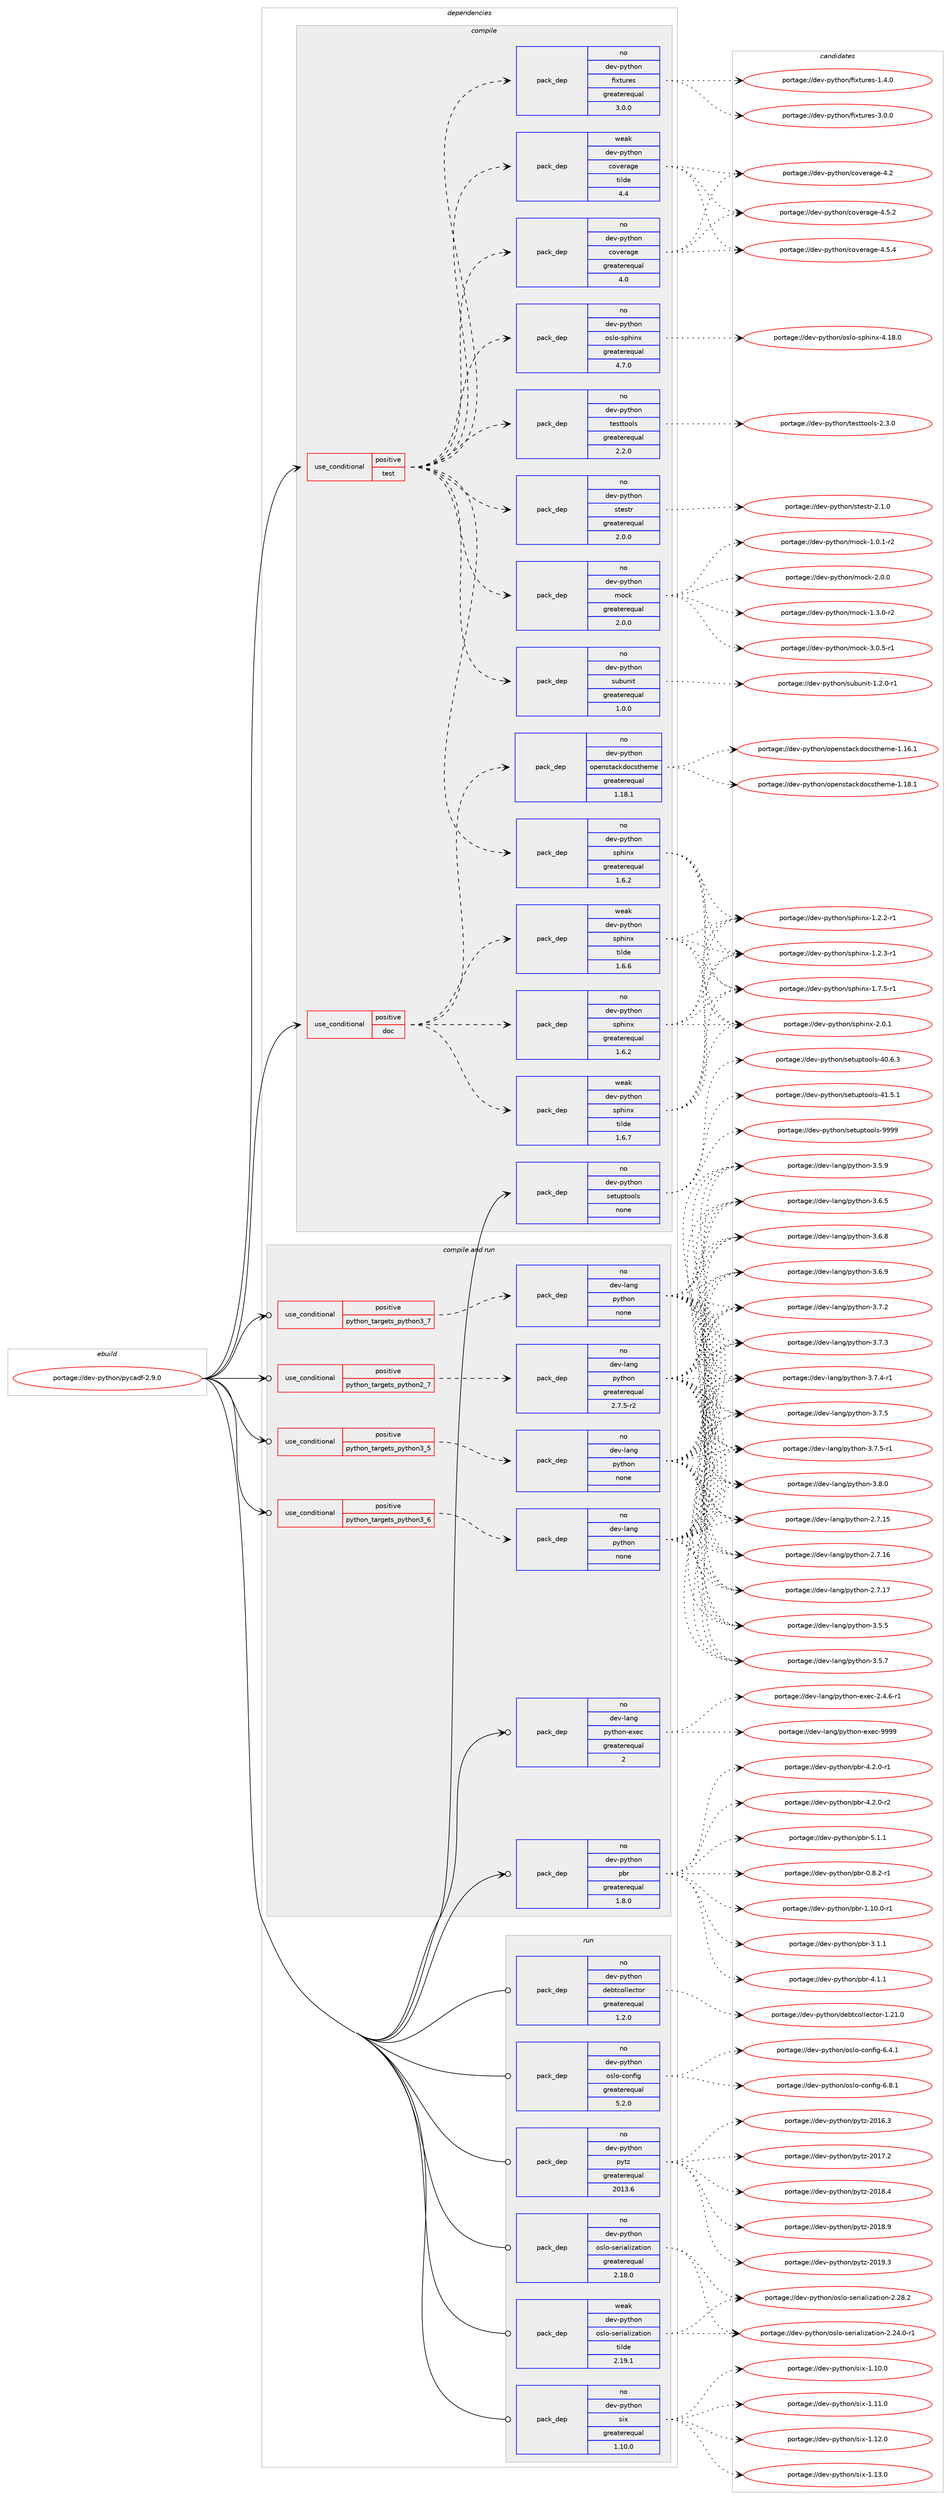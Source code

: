 digraph prolog {

# *************
# Graph options
# *************

newrank=true;
concentrate=true;
compound=true;
graph [rankdir=LR,fontname=Helvetica,fontsize=10,ranksep=1.5];#, ranksep=2.5, nodesep=0.2];
edge  [arrowhead=vee];
node  [fontname=Helvetica,fontsize=10];

# **********
# The ebuild
# **********

subgraph cluster_leftcol {
color=gray;
rank=same;
label=<<i>ebuild</i>>;
id [label="portage://dev-python/pycadf-2.9.0", color=red, width=4, href="../dev-python/pycadf-2.9.0.svg"];
}

# ****************
# The dependencies
# ****************

subgraph cluster_midcol {
color=gray;
label=<<i>dependencies</i>>;
subgraph cluster_compile {
fillcolor="#eeeeee";
style=filled;
label=<<i>compile</i>>;
subgraph cond34782 {
dependency159706 [label=<<TABLE BORDER="0" CELLBORDER="1" CELLSPACING="0" CELLPADDING="4"><TR><TD ROWSPAN="3" CELLPADDING="10">use_conditional</TD></TR><TR><TD>positive</TD></TR><TR><TD>doc</TD></TR></TABLE>>, shape=none, color=red];
subgraph pack121549 {
dependency159707 [label=<<TABLE BORDER="0" CELLBORDER="1" CELLSPACING="0" CELLPADDING="4" WIDTH="220"><TR><TD ROWSPAN="6" CELLPADDING="30">pack_dep</TD></TR><TR><TD WIDTH="110">no</TD></TR><TR><TD>dev-python</TD></TR><TR><TD>openstackdocstheme</TD></TR><TR><TD>greaterequal</TD></TR><TR><TD>1.18.1</TD></TR></TABLE>>, shape=none, color=blue];
}
dependency159706:e -> dependency159707:w [weight=20,style="dashed",arrowhead="vee"];
subgraph pack121550 {
dependency159708 [label=<<TABLE BORDER="0" CELLBORDER="1" CELLSPACING="0" CELLPADDING="4" WIDTH="220"><TR><TD ROWSPAN="6" CELLPADDING="30">pack_dep</TD></TR><TR><TD WIDTH="110">no</TD></TR><TR><TD>dev-python</TD></TR><TR><TD>sphinx</TD></TR><TR><TD>greaterequal</TD></TR><TR><TD>1.6.2</TD></TR></TABLE>>, shape=none, color=blue];
}
dependency159706:e -> dependency159708:w [weight=20,style="dashed",arrowhead="vee"];
subgraph pack121551 {
dependency159709 [label=<<TABLE BORDER="0" CELLBORDER="1" CELLSPACING="0" CELLPADDING="4" WIDTH="220"><TR><TD ROWSPAN="6" CELLPADDING="30">pack_dep</TD></TR><TR><TD WIDTH="110">weak</TD></TR><TR><TD>dev-python</TD></TR><TR><TD>sphinx</TD></TR><TR><TD>tilde</TD></TR><TR><TD>1.6.6</TD></TR></TABLE>>, shape=none, color=blue];
}
dependency159706:e -> dependency159709:w [weight=20,style="dashed",arrowhead="vee"];
subgraph pack121552 {
dependency159710 [label=<<TABLE BORDER="0" CELLBORDER="1" CELLSPACING="0" CELLPADDING="4" WIDTH="220"><TR><TD ROWSPAN="6" CELLPADDING="30">pack_dep</TD></TR><TR><TD WIDTH="110">weak</TD></TR><TR><TD>dev-python</TD></TR><TR><TD>sphinx</TD></TR><TR><TD>tilde</TD></TR><TR><TD>1.6.7</TD></TR></TABLE>>, shape=none, color=blue];
}
dependency159706:e -> dependency159710:w [weight=20,style="dashed",arrowhead="vee"];
}
id:e -> dependency159706:w [weight=20,style="solid",arrowhead="vee"];
subgraph cond34783 {
dependency159711 [label=<<TABLE BORDER="0" CELLBORDER="1" CELLSPACING="0" CELLPADDING="4"><TR><TD ROWSPAN="3" CELLPADDING="10">use_conditional</TD></TR><TR><TD>positive</TD></TR><TR><TD>test</TD></TR></TABLE>>, shape=none, color=red];
subgraph pack121553 {
dependency159712 [label=<<TABLE BORDER="0" CELLBORDER="1" CELLSPACING="0" CELLPADDING="4" WIDTH="220"><TR><TD ROWSPAN="6" CELLPADDING="30">pack_dep</TD></TR><TR><TD WIDTH="110">no</TD></TR><TR><TD>dev-python</TD></TR><TR><TD>coverage</TD></TR><TR><TD>greaterequal</TD></TR><TR><TD>4.0</TD></TR></TABLE>>, shape=none, color=blue];
}
dependency159711:e -> dependency159712:w [weight=20,style="dashed",arrowhead="vee"];
subgraph pack121554 {
dependency159713 [label=<<TABLE BORDER="0" CELLBORDER="1" CELLSPACING="0" CELLPADDING="4" WIDTH="220"><TR><TD ROWSPAN="6" CELLPADDING="30">pack_dep</TD></TR><TR><TD WIDTH="110">weak</TD></TR><TR><TD>dev-python</TD></TR><TR><TD>coverage</TD></TR><TR><TD>tilde</TD></TR><TR><TD>4.4</TD></TR></TABLE>>, shape=none, color=blue];
}
dependency159711:e -> dependency159713:w [weight=20,style="dashed",arrowhead="vee"];
subgraph pack121555 {
dependency159714 [label=<<TABLE BORDER="0" CELLBORDER="1" CELLSPACING="0" CELLPADDING="4" WIDTH="220"><TR><TD ROWSPAN="6" CELLPADDING="30">pack_dep</TD></TR><TR><TD WIDTH="110">no</TD></TR><TR><TD>dev-python</TD></TR><TR><TD>fixtures</TD></TR><TR><TD>greaterequal</TD></TR><TR><TD>3.0.0</TD></TR></TABLE>>, shape=none, color=blue];
}
dependency159711:e -> dependency159714:w [weight=20,style="dashed",arrowhead="vee"];
subgraph pack121556 {
dependency159715 [label=<<TABLE BORDER="0" CELLBORDER="1" CELLSPACING="0" CELLPADDING="4" WIDTH="220"><TR><TD ROWSPAN="6" CELLPADDING="30">pack_dep</TD></TR><TR><TD WIDTH="110">no</TD></TR><TR><TD>dev-python</TD></TR><TR><TD>subunit</TD></TR><TR><TD>greaterequal</TD></TR><TR><TD>1.0.0</TD></TR></TABLE>>, shape=none, color=blue];
}
dependency159711:e -> dependency159715:w [weight=20,style="dashed",arrowhead="vee"];
subgraph pack121557 {
dependency159716 [label=<<TABLE BORDER="0" CELLBORDER="1" CELLSPACING="0" CELLPADDING="4" WIDTH="220"><TR><TD ROWSPAN="6" CELLPADDING="30">pack_dep</TD></TR><TR><TD WIDTH="110">no</TD></TR><TR><TD>dev-python</TD></TR><TR><TD>mock</TD></TR><TR><TD>greaterequal</TD></TR><TR><TD>2.0.0</TD></TR></TABLE>>, shape=none, color=blue];
}
dependency159711:e -> dependency159716:w [weight=20,style="dashed",arrowhead="vee"];
subgraph pack121558 {
dependency159717 [label=<<TABLE BORDER="0" CELLBORDER="1" CELLSPACING="0" CELLPADDING="4" WIDTH="220"><TR><TD ROWSPAN="6" CELLPADDING="30">pack_dep</TD></TR><TR><TD WIDTH="110">no</TD></TR><TR><TD>dev-python</TD></TR><TR><TD>stestr</TD></TR><TR><TD>greaterequal</TD></TR><TR><TD>2.0.0</TD></TR></TABLE>>, shape=none, color=blue];
}
dependency159711:e -> dependency159717:w [weight=20,style="dashed",arrowhead="vee"];
subgraph pack121559 {
dependency159718 [label=<<TABLE BORDER="0" CELLBORDER="1" CELLSPACING="0" CELLPADDING="4" WIDTH="220"><TR><TD ROWSPAN="6" CELLPADDING="30">pack_dep</TD></TR><TR><TD WIDTH="110">no</TD></TR><TR><TD>dev-python</TD></TR><TR><TD>testtools</TD></TR><TR><TD>greaterequal</TD></TR><TR><TD>2.2.0</TD></TR></TABLE>>, shape=none, color=blue];
}
dependency159711:e -> dependency159718:w [weight=20,style="dashed",arrowhead="vee"];
subgraph pack121560 {
dependency159719 [label=<<TABLE BORDER="0" CELLBORDER="1" CELLSPACING="0" CELLPADDING="4" WIDTH="220"><TR><TD ROWSPAN="6" CELLPADDING="30">pack_dep</TD></TR><TR><TD WIDTH="110">no</TD></TR><TR><TD>dev-python</TD></TR><TR><TD>oslo-sphinx</TD></TR><TR><TD>greaterequal</TD></TR><TR><TD>4.7.0</TD></TR></TABLE>>, shape=none, color=blue];
}
dependency159711:e -> dependency159719:w [weight=20,style="dashed",arrowhead="vee"];
subgraph pack121561 {
dependency159720 [label=<<TABLE BORDER="0" CELLBORDER="1" CELLSPACING="0" CELLPADDING="4" WIDTH="220"><TR><TD ROWSPAN="6" CELLPADDING="30">pack_dep</TD></TR><TR><TD WIDTH="110">no</TD></TR><TR><TD>dev-python</TD></TR><TR><TD>sphinx</TD></TR><TR><TD>greaterequal</TD></TR><TR><TD>1.6.2</TD></TR></TABLE>>, shape=none, color=blue];
}
dependency159711:e -> dependency159720:w [weight=20,style="dashed",arrowhead="vee"];
}
id:e -> dependency159711:w [weight=20,style="solid",arrowhead="vee"];
subgraph pack121562 {
dependency159721 [label=<<TABLE BORDER="0" CELLBORDER="1" CELLSPACING="0" CELLPADDING="4" WIDTH="220"><TR><TD ROWSPAN="6" CELLPADDING="30">pack_dep</TD></TR><TR><TD WIDTH="110">no</TD></TR><TR><TD>dev-python</TD></TR><TR><TD>setuptools</TD></TR><TR><TD>none</TD></TR><TR><TD></TD></TR></TABLE>>, shape=none, color=blue];
}
id:e -> dependency159721:w [weight=20,style="solid",arrowhead="vee"];
}
subgraph cluster_compileandrun {
fillcolor="#eeeeee";
style=filled;
label=<<i>compile and run</i>>;
subgraph cond34784 {
dependency159722 [label=<<TABLE BORDER="0" CELLBORDER="1" CELLSPACING="0" CELLPADDING="4"><TR><TD ROWSPAN="3" CELLPADDING="10">use_conditional</TD></TR><TR><TD>positive</TD></TR><TR><TD>python_targets_python2_7</TD></TR></TABLE>>, shape=none, color=red];
subgraph pack121563 {
dependency159723 [label=<<TABLE BORDER="0" CELLBORDER="1" CELLSPACING="0" CELLPADDING="4" WIDTH="220"><TR><TD ROWSPAN="6" CELLPADDING="30">pack_dep</TD></TR><TR><TD WIDTH="110">no</TD></TR><TR><TD>dev-lang</TD></TR><TR><TD>python</TD></TR><TR><TD>greaterequal</TD></TR><TR><TD>2.7.5-r2</TD></TR></TABLE>>, shape=none, color=blue];
}
dependency159722:e -> dependency159723:w [weight=20,style="dashed",arrowhead="vee"];
}
id:e -> dependency159722:w [weight=20,style="solid",arrowhead="odotvee"];
subgraph cond34785 {
dependency159724 [label=<<TABLE BORDER="0" CELLBORDER="1" CELLSPACING="0" CELLPADDING="4"><TR><TD ROWSPAN="3" CELLPADDING="10">use_conditional</TD></TR><TR><TD>positive</TD></TR><TR><TD>python_targets_python3_5</TD></TR></TABLE>>, shape=none, color=red];
subgraph pack121564 {
dependency159725 [label=<<TABLE BORDER="0" CELLBORDER="1" CELLSPACING="0" CELLPADDING="4" WIDTH="220"><TR><TD ROWSPAN="6" CELLPADDING="30">pack_dep</TD></TR><TR><TD WIDTH="110">no</TD></TR><TR><TD>dev-lang</TD></TR><TR><TD>python</TD></TR><TR><TD>none</TD></TR><TR><TD></TD></TR></TABLE>>, shape=none, color=blue];
}
dependency159724:e -> dependency159725:w [weight=20,style="dashed",arrowhead="vee"];
}
id:e -> dependency159724:w [weight=20,style="solid",arrowhead="odotvee"];
subgraph cond34786 {
dependency159726 [label=<<TABLE BORDER="0" CELLBORDER="1" CELLSPACING="0" CELLPADDING="4"><TR><TD ROWSPAN="3" CELLPADDING="10">use_conditional</TD></TR><TR><TD>positive</TD></TR><TR><TD>python_targets_python3_6</TD></TR></TABLE>>, shape=none, color=red];
subgraph pack121565 {
dependency159727 [label=<<TABLE BORDER="0" CELLBORDER="1" CELLSPACING="0" CELLPADDING="4" WIDTH="220"><TR><TD ROWSPAN="6" CELLPADDING="30">pack_dep</TD></TR><TR><TD WIDTH="110">no</TD></TR><TR><TD>dev-lang</TD></TR><TR><TD>python</TD></TR><TR><TD>none</TD></TR><TR><TD></TD></TR></TABLE>>, shape=none, color=blue];
}
dependency159726:e -> dependency159727:w [weight=20,style="dashed",arrowhead="vee"];
}
id:e -> dependency159726:w [weight=20,style="solid",arrowhead="odotvee"];
subgraph cond34787 {
dependency159728 [label=<<TABLE BORDER="0" CELLBORDER="1" CELLSPACING="0" CELLPADDING="4"><TR><TD ROWSPAN="3" CELLPADDING="10">use_conditional</TD></TR><TR><TD>positive</TD></TR><TR><TD>python_targets_python3_7</TD></TR></TABLE>>, shape=none, color=red];
subgraph pack121566 {
dependency159729 [label=<<TABLE BORDER="0" CELLBORDER="1" CELLSPACING="0" CELLPADDING="4" WIDTH="220"><TR><TD ROWSPAN="6" CELLPADDING="30">pack_dep</TD></TR><TR><TD WIDTH="110">no</TD></TR><TR><TD>dev-lang</TD></TR><TR><TD>python</TD></TR><TR><TD>none</TD></TR><TR><TD></TD></TR></TABLE>>, shape=none, color=blue];
}
dependency159728:e -> dependency159729:w [weight=20,style="dashed",arrowhead="vee"];
}
id:e -> dependency159728:w [weight=20,style="solid",arrowhead="odotvee"];
subgraph pack121567 {
dependency159730 [label=<<TABLE BORDER="0" CELLBORDER="1" CELLSPACING="0" CELLPADDING="4" WIDTH="220"><TR><TD ROWSPAN="6" CELLPADDING="30">pack_dep</TD></TR><TR><TD WIDTH="110">no</TD></TR><TR><TD>dev-lang</TD></TR><TR><TD>python-exec</TD></TR><TR><TD>greaterequal</TD></TR><TR><TD>2</TD></TR></TABLE>>, shape=none, color=blue];
}
id:e -> dependency159730:w [weight=20,style="solid",arrowhead="odotvee"];
subgraph pack121568 {
dependency159731 [label=<<TABLE BORDER="0" CELLBORDER="1" CELLSPACING="0" CELLPADDING="4" WIDTH="220"><TR><TD ROWSPAN="6" CELLPADDING="30">pack_dep</TD></TR><TR><TD WIDTH="110">no</TD></TR><TR><TD>dev-python</TD></TR><TR><TD>pbr</TD></TR><TR><TD>greaterequal</TD></TR><TR><TD>1.8.0</TD></TR></TABLE>>, shape=none, color=blue];
}
id:e -> dependency159731:w [weight=20,style="solid",arrowhead="odotvee"];
}
subgraph cluster_run {
fillcolor="#eeeeee";
style=filled;
label=<<i>run</i>>;
subgraph pack121569 {
dependency159732 [label=<<TABLE BORDER="0" CELLBORDER="1" CELLSPACING="0" CELLPADDING="4" WIDTH="220"><TR><TD ROWSPAN="6" CELLPADDING="30">pack_dep</TD></TR><TR><TD WIDTH="110">no</TD></TR><TR><TD>dev-python</TD></TR><TR><TD>debtcollector</TD></TR><TR><TD>greaterequal</TD></TR><TR><TD>1.2.0</TD></TR></TABLE>>, shape=none, color=blue];
}
id:e -> dependency159732:w [weight=20,style="solid",arrowhead="odot"];
subgraph pack121570 {
dependency159733 [label=<<TABLE BORDER="0" CELLBORDER="1" CELLSPACING="0" CELLPADDING="4" WIDTH="220"><TR><TD ROWSPAN="6" CELLPADDING="30">pack_dep</TD></TR><TR><TD WIDTH="110">no</TD></TR><TR><TD>dev-python</TD></TR><TR><TD>oslo-config</TD></TR><TR><TD>greaterequal</TD></TR><TR><TD>5.2.0</TD></TR></TABLE>>, shape=none, color=blue];
}
id:e -> dependency159733:w [weight=20,style="solid",arrowhead="odot"];
subgraph pack121571 {
dependency159734 [label=<<TABLE BORDER="0" CELLBORDER="1" CELLSPACING="0" CELLPADDING="4" WIDTH="220"><TR><TD ROWSPAN="6" CELLPADDING="30">pack_dep</TD></TR><TR><TD WIDTH="110">no</TD></TR><TR><TD>dev-python</TD></TR><TR><TD>oslo-serialization</TD></TR><TR><TD>greaterequal</TD></TR><TR><TD>2.18.0</TD></TR></TABLE>>, shape=none, color=blue];
}
id:e -> dependency159734:w [weight=20,style="solid",arrowhead="odot"];
subgraph pack121572 {
dependency159735 [label=<<TABLE BORDER="0" CELLBORDER="1" CELLSPACING="0" CELLPADDING="4" WIDTH="220"><TR><TD ROWSPAN="6" CELLPADDING="30">pack_dep</TD></TR><TR><TD WIDTH="110">no</TD></TR><TR><TD>dev-python</TD></TR><TR><TD>pytz</TD></TR><TR><TD>greaterequal</TD></TR><TR><TD>2013.6</TD></TR></TABLE>>, shape=none, color=blue];
}
id:e -> dependency159735:w [weight=20,style="solid",arrowhead="odot"];
subgraph pack121573 {
dependency159736 [label=<<TABLE BORDER="0" CELLBORDER="1" CELLSPACING="0" CELLPADDING="4" WIDTH="220"><TR><TD ROWSPAN="6" CELLPADDING="30">pack_dep</TD></TR><TR><TD WIDTH="110">no</TD></TR><TR><TD>dev-python</TD></TR><TR><TD>six</TD></TR><TR><TD>greaterequal</TD></TR><TR><TD>1.10.0</TD></TR></TABLE>>, shape=none, color=blue];
}
id:e -> dependency159736:w [weight=20,style="solid",arrowhead="odot"];
subgraph pack121574 {
dependency159737 [label=<<TABLE BORDER="0" CELLBORDER="1" CELLSPACING="0" CELLPADDING="4" WIDTH="220"><TR><TD ROWSPAN="6" CELLPADDING="30">pack_dep</TD></TR><TR><TD WIDTH="110">weak</TD></TR><TR><TD>dev-python</TD></TR><TR><TD>oslo-serialization</TD></TR><TR><TD>tilde</TD></TR><TR><TD>2.19.1</TD></TR></TABLE>>, shape=none, color=blue];
}
id:e -> dependency159737:w [weight=20,style="solid",arrowhead="odot"];
}
}

# **************
# The candidates
# **************

subgraph cluster_choices {
rank=same;
color=gray;
label=<<i>candidates</i>>;

subgraph choice121549 {
color=black;
nodesep=1;
choiceportage100101118451121211161041111104711111210111011511697991071001119911511610410110910145494649544649 [label="portage://dev-python/openstackdocstheme-1.16.1", color=red, width=4,href="../dev-python/openstackdocstheme-1.16.1.svg"];
choiceportage100101118451121211161041111104711111210111011511697991071001119911511610410110910145494649564649 [label="portage://dev-python/openstackdocstheme-1.18.1", color=red, width=4,href="../dev-python/openstackdocstheme-1.18.1.svg"];
dependency159707:e -> choiceportage100101118451121211161041111104711111210111011511697991071001119911511610410110910145494649544649:w [style=dotted,weight="100"];
dependency159707:e -> choiceportage100101118451121211161041111104711111210111011511697991071001119911511610410110910145494649564649:w [style=dotted,weight="100"];
}
subgraph choice121550 {
color=black;
nodesep=1;
choiceportage10010111845112121116104111110471151121041051101204549465046504511449 [label="portage://dev-python/sphinx-1.2.2-r1", color=red, width=4,href="../dev-python/sphinx-1.2.2-r1.svg"];
choiceportage10010111845112121116104111110471151121041051101204549465046514511449 [label="portage://dev-python/sphinx-1.2.3-r1", color=red, width=4,href="../dev-python/sphinx-1.2.3-r1.svg"];
choiceportage10010111845112121116104111110471151121041051101204549465546534511449 [label="portage://dev-python/sphinx-1.7.5-r1", color=red, width=4,href="../dev-python/sphinx-1.7.5-r1.svg"];
choiceportage1001011184511212111610411111047115112104105110120455046484649 [label="portage://dev-python/sphinx-2.0.1", color=red, width=4,href="../dev-python/sphinx-2.0.1.svg"];
dependency159708:e -> choiceportage10010111845112121116104111110471151121041051101204549465046504511449:w [style=dotted,weight="100"];
dependency159708:e -> choiceportage10010111845112121116104111110471151121041051101204549465046514511449:w [style=dotted,weight="100"];
dependency159708:e -> choiceportage10010111845112121116104111110471151121041051101204549465546534511449:w [style=dotted,weight="100"];
dependency159708:e -> choiceportage1001011184511212111610411111047115112104105110120455046484649:w [style=dotted,weight="100"];
}
subgraph choice121551 {
color=black;
nodesep=1;
choiceportage10010111845112121116104111110471151121041051101204549465046504511449 [label="portage://dev-python/sphinx-1.2.2-r1", color=red, width=4,href="../dev-python/sphinx-1.2.2-r1.svg"];
choiceportage10010111845112121116104111110471151121041051101204549465046514511449 [label="portage://dev-python/sphinx-1.2.3-r1", color=red, width=4,href="../dev-python/sphinx-1.2.3-r1.svg"];
choiceportage10010111845112121116104111110471151121041051101204549465546534511449 [label="portage://dev-python/sphinx-1.7.5-r1", color=red, width=4,href="../dev-python/sphinx-1.7.5-r1.svg"];
choiceportage1001011184511212111610411111047115112104105110120455046484649 [label="portage://dev-python/sphinx-2.0.1", color=red, width=4,href="../dev-python/sphinx-2.0.1.svg"];
dependency159709:e -> choiceportage10010111845112121116104111110471151121041051101204549465046504511449:w [style=dotted,weight="100"];
dependency159709:e -> choiceportage10010111845112121116104111110471151121041051101204549465046514511449:w [style=dotted,weight="100"];
dependency159709:e -> choiceportage10010111845112121116104111110471151121041051101204549465546534511449:w [style=dotted,weight="100"];
dependency159709:e -> choiceportage1001011184511212111610411111047115112104105110120455046484649:w [style=dotted,weight="100"];
}
subgraph choice121552 {
color=black;
nodesep=1;
choiceportage10010111845112121116104111110471151121041051101204549465046504511449 [label="portage://dev-python/sphinx-1.2.2-r1", color=red, width=4,href="../dev-python/sphinx-1.2.2-r1.svg"];
choiceportage10010111845112121116104111110471151121041051101204549465046514511449 [label="portage://dev-python/sphinx-1.2.3-r1", color=red, width=4,href="../dev-python/sphinx-1.2.3-r1.svg"];
choiceportage10010111845112121116104111110471151121041051101204549465546534511449 [label="portage://dev-python/sphinx-1.7.5-r1", color=red, width=4,href="../dev-python/sphinx-1.7.5-r1.svg"];
choiceportage1001011184511212111610411111047115112104105110120455046484649 [label="portage://dev-python/sphinx-2.0.1", color=red, width=4,href="../dev-python/sphinx-2.0.1.svg"];
dependency159710:e -> choiceportage10010111845112121116104111110471151121041051101204549465046504511449:w [style=dotted,weight="100"];
dependency159710:e -> choiceportage10010111845112121116104111110471151121041051101204549465046514511449:w [style=dotted,weight="100"];
dependency159710:e -> choiceportage10010111845112121116104111110471151121041051101204549465546534511449:w [style=dotted,weight="100"];
dependency159710:e -> choiceportage1001011184511212111610411111047115112104105110120455046484649:w [style=dotted,weight="100"];
}
subgraph choice121553 {
color=black;
nodesep=1;
choiceportage1001011184511212111610411111047991111181011149710310145524650 [label="portage://dev-python/coverage-4.2", color=red, width=4,href="../dev-python/coverage-4.2.svg"];
choiceportage10010111845112121116104111110479911111810111497103101455246534650 [label="portage://dev-python/coverage-4.5.2", color=red, width=4,href="../dev-python/coverage-4.5.2.svg"];
choiceportage10010111845112121116104111110479911111810111497103101455246534652 [label="portage://dev-python/coverage-4.5.4", color=red, width=4,href="../dev-python/coverage-4.5.4.svg"];
dependency159712:e -> choiceportage1001011184511212111610411111047991111181011149710310145524650:w [style=dotted,weight="100"];
dependency159712:e -> choiceportage10010111845112121116104111110479911111810111497103101455246534650:w [style=dotted,weight="100"];
dependency159712:e -> choiceportage10010111845112121116104111110479911111810111497103101455246534652:w [style=dotted,weight="100"];
}
subgraph choice121554 {
color=black;
nodesep=1;
choiceportage1001011184511212111610411111047991111181011149710310145524650 [label="portage://dev-python/coverage-4.2", color=red, width=4,href="../dev-python/coverage-4.2.svg"];
choiceportage10010111845112121116104111110479911111810111497103101455246534650 [label="portage://dev-python/coverage-4.5.2", color=red, width=4,href="../dev-python/coverage-4.5.2.svg"];
choiceportage10010111845112121116104111110479911111810111497103101455246534652 [label="portage://dev-python/coverage-4.5.4", color=red, width=4,href="../dev-python/coverage-4.5.4.svg"];
dependency159713:e -> choiceportage1001011184511212111610411111047991111181011149710310145524650:w [style=dotted,weight="100"];
dependency159713:e -> choiceportage10010111845112121116104111110479911111810111497103101455246534650:w [style=dotted,weight="100"];
dependency159713:e -> choiceportage10010111845112121116104111110479911111810111497103101455246534652:w [style=dotted,weight="100"];
}
subgraph choice121555 {
color=black;
nodesep=1;
choiceportage1001011184511212111610411111047102105120116117114101115454946524648 [label="portage://dev-python/fixtures-1.4.0", color=red, width=4,href="../dev-python/fixtures-1.4.0.svg"];
choiceportage1001011184511212111610411111047102105120116117114101115455146484648 [label="portage://dev-python/fixtures-3.0.0", color=red, width=4,href="../dev-python/fixtures-3.0.0.svg"];
dependency159714:e -> choiceportage1001011184511212111610411111047102105120116117114101115454946524648:w [style=dotted,weight="100"];
dependency159714:e -> choiceportage1001011184511212111610411111047102105120116117114101115455146484648:w [style=dotted,weight="100"];
}
subgraph choice121556 {
color=black;
nodesep=1;
choiceportage1001011184511212111610411111047115117981171101051164549465046484511449 [label="portage://dev-python/subunit-1.2.0-r1", color=red, width=4,href="../dev-python/subunit-1.2.0-r1.svg"];
dependency159715:e -> choiceportage1001011184511212111610411111047115117981171101051164549465046484511449:w [style=dotted,weight="100"];
}
subgraph choice121557 {
color=black;
nodesep=1;
choiceportage1001011184511212111610411111047109111991074549464846494511450 [label="portage://dev-python/mock-1.0.1-r2", color=red, width=4,href="../dev-python/mock-1.0.1-r2.svg"];
choiceportage1001011184511212111610411111047109111991074549465146484511450 [label="portage://dev-python/mock-1.3.0-r2", color=red, width=4,href="../dev-python/mock-1.3.0-r2.svg"];
choiceportage100101118451121211161041111104710911199107455046484648 [label="portage://dev-python/mock-2.0.0", color=red, width=4,href="../dev-python/mock-2.0.0.svg"];
choiceportage1001011184511212111610411111047109111991074551464846534511449 [label="portage://dev-python/mock-3.0.5-r1", color=red, width=4,href="../dev-python/mock-3.0.5-r1.svg"];
dependency159716:e -> choiceportage1001011184511212111610411111047109111991074549464846494511450:w [style=dotted,weight="100"];
dependency159716:e -> choiceportage1001011184511212111610411111047109111991074549465146484511450:w [style=dotted,weight="100"];
dependency159716:e -> choiceportage100101118451121211161041111104710911199107455046484648:w [style=dotted,weight="100"];
dependency159716:e -> choiceportage1001011184511212111610411111047109111991074551464846534511449:w [style=dotted,weight="100"];
}
subgraph choice121558 {
color=black;
nodesep=1;
choiceportage1001011184511212111610411111047115116101115116114455046494648 [label="portage://dev-python/stestr-2.1.0", color=red, width=4,href="../dev-python/stestr-2.1.0.svg"];
dependency159717:e -> choiceportage1001011184511212111610411111047115116101115116114455046494648:w [style=dotted,weight="100"];
}
subgraph choice121559 {
color=black;
nodesep=1;
choiceportage1001011184511212111610411111047116101115116116111111108115455046514648 [label="portage://dev-python/testtools-2.3.0", color=red, width=4,href="../dev-python/testtools-2.3.0.svg"];
dependency159718:e -> choiceportage1001011184511212111610411111047116101115116116111111108115455046514648:w [style=dotted,weight="100"];
}
subgraph choice121560 {
color=black;
nodesep=1;
choiceportage10010111845112121116104111110471111151081114511511210410511012045524649564648 [label="portage://dev-python/oslo-sphinx-4.18.0", color=red, width=4,href="../dev-python/oslo-sphinx-4.18.0.svg"];
dependency159719:e -> choiceportage10010111845112121116104111110471111151081114511511210410511012045524649564648:w [style=dotted,weight="100"];
}
subgraph choice121561 {
color=black;
nodesep=1;
choiceportage10010111845112121116104111110471151121041051101204549465046504511449 [label="portage://dev-python/sphinx-1.2.2-r1", color=red, width=4,href="../dev-python/sphinx-1.2.2-r1.svg"];
choiceportage10010111845112121116104111110471151121041051101204549465046514511449 [label="portage://dev-python/sphinx-1.2.3-r1", color=red, width=4,href="../dev-python/sphinx-1.2.3-r1.svg"];
choiceportage10010111845112121116104111110471151121041051101204549465546534511449 [label="portage://dev-python/sphinx-1.7.5-r1", color=red, width=4,href="../dev-python/sphinx-1.7.5-r1.svg"];
choiceportage1001011184511212111610411111047115112104105110120455046484649 [label="portage://dev-python/sphinx-2.0.1", color=red, width=4,href="../dev-python/sphinx-2.0.1.svg"];
dependency159720:e -> choiceportage10010111845112121116104111110471151121041051101204549465046504511449:w [style=dotted,weight="100"];
dependency159720:e -> choiceportage10010111845112121116104111110471151121041051101204549465046514511449:w [style=dotted,weight="100"];
dependency159720:e -> choiceportage10010111845112121116104111110471151121041051101204549465546534511449:w [style=dotted,weight="100"];
dependency159720:e -> choiceportage1001011184511212111610411111047115112104105110120455046484649:w [style=dotted,weight="100"];
}
subgraph choice121562 {
color=black;
nodesep=1;
choiceportage100101118451121211161041111104711510111611711211611111110811545524846544651 [label="portage://dev-python/setuptools-40.6.3", color=red, width=4,href="../dev-python/setuptools-40.6.3.svg"];
choiceportage100101118451121211161041111104711510111611711211611111110811545524946534649 [label="portage://dev-python/setuptools-41.5.1", color=red, width=4,href="../dev-python/setuptools-41.5.1.svg"];
choiceportage10010111845112121116104111110471151011161171121161111111081154557575757 [label="portage://dev-python/setuptools-9999", color=red, width=4,href="../dev-python/setuptools-9999.svg"];
dependency159721:e -> choiceportage100101118451121211161041111104711510111611711211611111110811545524846544651:w [style=dotted,weight="100"];
dependency159721:e -> choiceportage100101118451121211161041111104711510111611711211611111110811545524946534649:w [style=dotted,weight="100"];
dependency159721:e -> choiceportage10010111845112121116104111110471151011161171121161111111081154557575757:w [style=dotted,weight="100"];
}
subgraph choice121563 {
color=black;
nodesep=1;
choiceportage10010111845108971101034711212111610411111045504655464953 [label="portage://dev-lang/python-2.7.15", color=red, width=4,href="../dev-lang/python-2.7.15.svg"];
choiceportage10010111845108971101034711212111610411111045504655464954 [label="portage://dev-lang/python-2.7.16", color=red, width=4,href="../dev-lang/python-2.7.16.svg"];
choiceportage10010111845108971101034711212111610411111045504655464955 [label="portage://dev-lang/python-2.7.17", color=red, width=4,href="../dev-lang/python-2.7.17.svg"];
choiceportage100101118451089711010347112121116104111110455146534653 [label="portage://dev-lang/python-3.5.5", color=red, width=4,href="../dev-lang/python-3.5.5.svg"];
choiceportage100101118451089711010347112121116104111110455146534655 [label="portage://dev-lang/python-3.5.7", color=red, width=4,href="../dev-lang/python-3.5.7.svg"];
choiceportage100101118451089711010347112121116104111110455146534657 [label="portage://dev-lang/python-3.5.9", color=red, width=4,href="../dev-lang/python-3.5.9.svg"];
choiceportage100101118451089711010347112121116104111110455146544653 [label="portage://dev-lang/python-3.6.5", color=red, width=4,href="../dev-lang/python-3.6.5.svg"];
choiceportage100101118451089711010347112121116104111110455146544656 [label="portage://dev-lang/python-3.6.8", color=red, width=4,href="../dev-lang/python-3.6.8.svg"];
choiceportage100101118451089711010347112121116104111110455146544657 [label="portage://dev-lang/python-3.6.9", color=red, width=4,href="../dev-lang/python-3.6.9.svg"];
choiceportage100101118451089711010347112121116104111110455146554650 [label="portage://dev-lang/python-3.7.2", color=red, width=4,href="../dev-lang/python-3.7.2.svg"];
choiceportage100101118451089711010347112121116104111110455146554651 [label="portage://dev-lang/python-3.7.3", color=red, width=4,href="../dev-lang/python-3.7.3.svg"];
choiceportage1001011184510897110103471121211161041111104551465546524511449 [label="portage://dev-lang/python-3.7.4-r1", color=red, width=4,href="../dev-lang/python-3.7.4-r1.svg"];
choiceportage100101118451089711010347112121116104111110455146554653 [label="portage://dev-lang/python-3.7.5", color=red, width=4,href="../dev-lang/python-3.7.5.svg"];
choiceportage1001011184510897110103471121211161041111104551465546534511449 [label="portage://dev-lang/python-3.7.5-r1", color=red, width=4,href="../dev-lang/python-3.7.5-r1.svg"];
choiceportage100101118451089711010347112121116104111110455146564648 [label="portage://dev-lang/python-3.8.0", color=red, width=4,href="../dev-lang/python-3.8.0.svg"];
dependency159723:e -> choiceportage10010111845108971101034711212111610411111045504655464953:w [style=dotted,weight="100"];
dependency159723:e -> choiceportage10010111845108971101034711212111610411111045504655464954:w [style=dotted,weight="100"];
dependency159723:e -> choiceportage10010111845108971101034711212111610411111045504655464955:w [style=dotted,weight="100"];
dependency159723:e -> choiceportage100101118451089711010347112121116104111110455146534653:w [style=dotted,weight="100"];
dependency159723:e -> choiceportage100101118451089711010347112121116104111110455146534655:w [style=dotted,weight="100"];
dependency159723:e -> choiceportage100101118451089711010347112121116104111110455146534657:w [style=dotted,weight="100"];
dependency159723:e -> choiceportage100101118451089711010347112121116104111110455146544653:w [style=dotted,weight="100"];
dependency159723:e -> choiceportage100101118451089711010347112121116104111110455146544656:w [style=dotted,weight="100"];
dependency159723:e -> choiceportage100101118451089711010347112121116104111110455146544657:w [style=dotted,weight="100"];
dependency159723:e -> choiceportage100101118451089711010347112121116104111110455146554650:w [style=dotted,weight="100"];
dependency159723:e -> choiceportage100101118451089711010347112121116104111110455146554651:w [style=dotted,weight="100"];
dependency159723:e -> choiceportage1001011184510897110103471121211161041111104551465546524511449:w [style=dotted,weight="100"];
dependency159723:e -> choiceportage100101118451089711010347112121116104111110455146554653:w [style=dotted,weight="100"];
dependency159723:e -> choiceportage1001011184510897110103471121211161041111104551465546534511449:w [style=dotted,weight="100"];
dependency159723:e -> choiceportage100101118451089711010347112121116104111110455146564648:w [style=dotted,weight="100"];
}
subgraph choice121564 {
color=black;
nodesep=1;
choiceportage10010111845108971101034711212111610411111045504655464953 [label="portage://dev-lang/python-2.7.15", color=red, width=4,href="../dev-lang/python-2.7.15.svg"];
choiceportage10010111845108971101034711212111610411111045504655464954 [label="portage://dev-lang/python-2.7.16", color=red, width=4,href="../dev-lang/python-2.7.16.svg"];
choiceportage10010111845108971101034711212111610411111045504655464955 [label="portage://dev-lang/python-2.7.17", color=red, width=4,href="../dev-lang/python-2.7.17.svg"];
choiceportage100101118451089711010347112121116104111110455146534653 [label="portage://dev-lang/python-3.5.5", color=red, width=4,href="../dev-lang/python-3.5.5.svg"];
choiceportage100101118451089711010347112121116104111110455146534655 [label="portage://dev-lang/python-3.5.7", color=red, width=4,href="../dev-lang/python-3.5.7.svg"];
choiceportage100101118451089711010347112121116104111110455146534657 [label="portage://dev-lang/python-3.5.9", color=red, width=4,href="../dev-lang/python-3.5.9.svg"];
choiceportage100101118451089711010347112121116104111110455146544653 [label="portage://dev-lang/python-3.6.5", color=red, width=4,href="../dev-lang/python-3.6.5.svg"];
choiceportage100101118451089711010347112121116104111110455146544656 [label="portage://dev-lang/python-3.6.8", color=red, width=4,href="../dev-lang/python-3.6.8.svg"];
choiceportage100101118451089711010347112121116104111110455146544657 [label="portage://dev-lang/python-3.6.9", color=red, width=4,href="../dev-lang/python-3.6.9.svg"];
choiceportage100101118451089711010347112121116104111110455146554650 [label="portage://dev-lang/python-3.7.2", color=red, width=4,href="../dev-lang/python-3.7.2.svg"];
choiceportage100101118451089711010347112121116104111110455146554651 [label="portage://dev-lang/python-3.7.3", color=red, width=4,href="../dev-lang/python-3.7.3.svg"];
choiceportage1001011184510897110103471121211161041111104551465546524511449 [label="portage://dev-lang/python-3.7.4-r1", color=red, width=4,href="../dev-lang/python-3.7.4-r1.svg"];
choiceportage100101118451089711010347112121116104111110455146554653 [label="portage://dev-lang/python-3.7.5", color=red, width=4,href="../dev-lang/python-3.7.5.svg"];
choiceportage1001011184510897110103471121211161041111104551465546534511449 [label="portage://dev-lang/python-3.7.5-r1", color=red, width=4,href="../dev-lang/python-3.7.5-r1.svg"];
choiceportage100101118451089711010347112121116104111110455146564648 [label="portage://dev-lang/python-3.8.0", color=red, width=4,href="../dev-lang/python-3.8.0.svg"];
dependency159725:e -> choiceportage10010111845108971101034711212111610411111045504655464953:w [style=dotted,weight="100"];
dependency159725:e -> choiceportage10010111845108971101034711212111610411111045504655464954:w [style=dotted,weight="100"];
dependency159725:e -> choiceportage10010111845108971101034711212111610411111045504655464955:w [style=dotted,weight="100"];
dependency159725:e -> choiceportage100101118451089711010347112121116104111110455146534653:w [style=dotted,weight="100"];
dependency159725:e -> choiceportage100101118451089711010347112121116104111110455146534655:w [style=dotted,weight="100"];
dependency159725:e -> choiceportage100101118451089711010347112121116104111110455146534657:w [style=dotted,weight="100"];
dependency159725:e -> choiceportage100101118451089711010347112121116104111110455146544653:w [style=dotted,weight="100"];
dependency159725:e -> choiceportage100101118451089711010347112121116104111110455146544656:w [style=dotted,weight="100"];
dependency159725:e -> choiceportage100101118451089711010347112121116104111110455146544657:w [style=dotted,weight="100"];
dependency159725:e -> choiceportage100101118451089711010347112121116104111110455146554650:w [style=dotted,weight="100"];
dependency159725:e -> choiceportage100101118451089711010347112121116104111110455146554651:w [style=dotted,weight="100"];
dependency159725:e -> choiceportage1001011184510897110103471121211161041111104551465546524511449:w [style=dotted,weight="100"];
dependency159725:e -> choiceportage100101118451089711010347112121116104111110455146554653:w [style=dotted,weight="100"];
dependency159725:e -> choiceportage1001011184510897110103471121211161041111104551465546534511449:w [style=dotted,weight="100"];
dependency159725:e -> choiceportage100101118451089711010347112121116104111110455146564648:w [style=dotted,weight="100"];
}
subgraph choice121565 {
color=black;
nodesep=1;
choiceportage10010111845108971101034711212111610411111045504655464953 [label="portage://dev-lang/python-2.7.15", color=red, width=4,href="../dev-lang/python-2.7.15.svg"];
choiceportage10010111845108971101034711212111610411111045504655464954 [label="portage://dev-lang/python-2.7.16", color=red, width=4,href="../dev-lang/python-2.7.16.svg"];
choiceportage10010111845108971101034711212111610411111045504655464955 [label="portage://dev-lang/python-2.7.17", color=red, width=4,href="../dev-lang/python-2.7.17.svg"];
choiceportage100101118451089711010347112121116104111110455146534653 [label="portage://dev-lang/python-3.5.5", color=red, width=4,href="../dev-lang/python-3.5.5.svg"];
choiceportage100101118451089711010347112121116104111110455146534655 [label="portage://dev-lang/python-3.5.7", color=red, width=4,href="../dev-lang/python-3.5.7.svg"];
choiceportage100101118451089711010347112121116104111110455146534657 [label="portage://dev-lang/python-3.5.9", color=red, width=4,href="../dev-lang/python-3.5.9.svg"];
choiceportage100101118451089711010347112121116104111110455146544653 [label="portage://dev-lang/python-3.6.5", color=red, width=4,href="../dev-lang/python-3.6.5.svg"];
choiceportage100101118451089711010347112121116104111110455146544656 [label="portage://dev-lang/python-3.6.8", color=red, width=4,href="../dev-lang/python-3.6.8.svg"];
choiceportage100101118451089711010347112121116104111110455146544657 [label="portage://dev-lang/python-3.6.9", color=red, width=4,href="../dev-lang/python-3.6.9.svg"];
choiceportage100101118451089711010347112121116104111110455146554650 [label="portage://dev-lang/python-3.7.2", color=red, width=4,href="../dev-lang/python-3.7.2.svg"];
choiceportage100101118451089711010347112121116104111110455146554651 [label="portage://dev-lang/python-3.7.3", color=red, width=4,href="../dev-lang/python-3.7.3.svg"];
choiceportage1001011184510897110103471121211161041111104551465546524511449 [label="portage://dev-lang/python-3.7.4-r1", color=red, width=4,href="../dev-lang/python-3.7.4-r1.svg"];
choiceportage100101118451089711010347112121116104111110455146554653 [label="portage://dev-lang/python-3.7.5", color=red, width=4,href="../dev-lang/python-3.7.5.svg"];
choiceportage1001011184510897110103471121211161041111104551465546534511449 [label="portage://dev-lang/python-3.7.5-r1", color=red, width=4,href="../dev-lang/python-3.7.5-r1.svg"];
choiceportage100101118451089711010347112121116104111110455146564648 [label="portage://dev-lang/python-3.8.0", color=red, width=4,href="../dev-lang/python-3.8.0.svg"];
dependency159727:e -> choiceportage10010111845108971101034711212111610411111045504655464953:w [style=dotted,weight="100"];
dependency159727:e -> choiceportage10010111845108971101034711212111610411111045504655464954:w [style=dotted,weight="100"];
dependency159727:e -> choiceportage10010111845108971101034711212111610411111045504655464955:w [style=dotted,weight="100"];
dependency159727:e -> choiceportage100101118451089711010347112121116104111110455146534653:w [style=dotted,weight="100"];
dependency159727:e -> choiceportage100101118451089711010347112121116104111110455146534655:w [style=dotted,weight="100"];
dependency159727:e -> choiceportage100101118451089711010347112121116104111110455146534657:w [style=dotted,weight="100"];
dependency159727:e -> choiceportage100101118451089711010347112121116104111110455146544653:w [style=dotted,weight="100"];
dependency159727:e -> choiceportage100101118451089711010347112121116104111110455146544656:w [style=dotted,weight="100"];
dependency159727:e -> choiceportage100101118451089711010347112121116104111110455146544657:w [style=dotted,weight="100"];
dependency159727:e -> choiceportage100101118451089711010347112121116104111110455146554650:w [style=dotted,weight="100"];
dependency159727:e -> choiceportage100101118451089711010347112121116104111110455146554651:w [style=dotted,weight="100"];
dependency159727:e -> choiceportage1001011184510897110103471121211161041111104551465546524511449:w [style=dotted,weight="100"];
dependency159727:e -> choiceportage100101118451089711010347112121116104111110455146554653:w [style=dotted,weight="100"];
dependency159727:e -> choiceportage1001011184510897110103471121211161041111104551465546534511449:w [style=dotted,weight="100"];
dependency159727:e -> choiceportage100101118451089711010347112121116104111110455146564648:w [style=dotted,weight="100"];
}
subgraph choice121566 {
color=black;
nodesep=1;
choiceportage10010111845108971101034711212111610411111045504655464953 [label="portage://dev-lang/python-2.7.15", color=red, width=4,href="../dev-lang/python-2.7.15.svg"];
choiceportage10010111845108971101034711212111610411111045504655464954 [label="portage://dev-lang/python-2.7.16", color=red, width=4,href="../dev-lang/python-2.7.16.svg"];
choiceportage10010111845108971101034711212111610411111045504655464955 [label="portage://dev-lang/python-2.7.17", color=red, width=4,href="../dev-lang/python-2.7.17.svg"];
choiceportage100101118451089711010347112121116104111110455146534653 [label="portage://dev-lang/python-3.5.5", color=red, width=4,href="../dev-lang/python-3.5.5.svg"];
choiceportage100101118451089711010347112121116104111110455146534655 [label="portage://dev-lang/python-3.5.7", color=red, width=4,href="../dev-lang/python-3.5.7.svg"];
choiceportage100101118451089711010347112121116104111110455146534657 [label="portage://dev-lang/python-3.5.9", color=red, width=4,href="../dev-lang/python-3.5.9.svg"];
choiceportage100101118451089711010347112121116104111110455146544653 [label="portage://dev-lang/python-3.6.5", color=red, width=4,href="../dev-lang/python-3.6.5.svg"];
choiceportage100101118451089711010347112121116104111110455146544656 [label="portage://dev-lang/python-3.6.8", color=red, width=4,href="../dev-lang/python-3.6.8.svg"];
choiceportage100101118451089711010347112121116104111110455146544657 [label="portage://dev-lang/python-3.6.9", color=red, width=4,href="../dev-lang/python-3.6.9.svg"];
choiceportage100101118451089711010347112121116104111110455146554650 [label="portage://dev-lang/python-3.7.2", color=red, width=4,href="../dev-lang/python-3.7.2.svg"];
choiceportage100101118451089711010347112121116104111110455146554651 [label="portage://dev-lang/python-3.7.3", color=red, width=4,href="../dev-lang/python-3.7.3.svg"];
choiceportage1001011184510897110103471121211161041111104551465546524511449 [label="portage://dev-lang/python-3.7.4-r1", color=red, width=4,href="../dev-lang/python-3.7.4-r1.svg"];
choiceportage100101118451089711010347112121116104111110455146554653 [label="portage://dev-lang/python-3.7.5", color=red, width=4,href="../dev-lang/python-3.7.5.svg"];
choiceportage1001011184510897110103471121211161041111104551465546534511449 [label="portage://dev-lang/python-3.7.5-r1", color=red, width=4,href="../dev-lang/python-3.7.5-r1.svg"];
choiceportage100101118451089711010347112121116104111110455146564648 [label="portage://dev-lang/python-3.8.0", color=red, width=4,href="../dev-lang/python-3.8.0.svg"];
dependency159729:e -> choiceportage10010111845108971101034711212111610411111045504655464953:w [style=dotted,weight="100"];
dependency159729:e -> choiceportage10010111845108971101034711212111610411111045504655464954:w [style=dotted,weight="100"];
dependency159729:e -> choiceportage10010111845108971101034711212111610411111045504655464955:w [style=dotted,weight="100"];
dependency159729:e -> choiceportage100101118451089711010347112121116104111110455146534653:w [style=dotted,weight="100"];
dependency159729:e -> choiceportage100101118451089711010347112121116104111110455146534655:w [style=dotted,weight="100"];
dependency159729:e -> choiceportage100101118451089711010347112121116104111110455146534657:w [style=dotted,weight="100"];
dependency159729:e -> choiceportage100101118451089711010347112121116104111110455146544653:w [style=dotted,weight="100"];
dependency159729:e -> choiceportage100101118451089711010347112121116104111110455146544656:w [style=dotted,weight="100"];
dependency159729:e -> choiceportage100101118451089711010347112121116104111110455146544657:w [style=dotted,weight="100"];
dependency159729:e -> choiceportage100101118451089711010347112121116104111110455146554650:w [style=dotted,weight="100"];
dependency159729:e -> choiceportage100101118451089711010347112121116104111110455146554651:w [style=dotted,weight="100"];
dependency159729:e -> choiceportage1001011184510897110103471121211161041111104551465546524511449:w [style=dotted,weight="100"];
dependency159729:e -> choiceportage100101118451089711010347112121116104111110455146554653:w [style=dotted,weight="100"];
dependency159729:e -> choiceportage1001011184510897110103471121211161041111104551465546534511449:w [style=dotted,weight="100"];
dependency159729:e -> choiceportage100101118451089711010347112121116104111110455146564648:w [style=dotted,weight="100"];
}
subgraph choice121567 {
color=black;
nodesep=1;
choiceportage10010111845108971101034711212111610411111045101120101994550465246544511449 [label="portage://dev-lang/python-exec-2.4.6-r1", color=red, width=4,href="../dev-lang/python-exec-2.4.6-r1.svg"];
choiceportage10010111845108971101034711212111610411111045101120101994557575757 [label="portage://dev-lang/python-exec-9999", color=red, width=4,href="../dev-lang/python-exec-9999.svg"];
dependency159730:e -> choiceportage10010111845108971101034711212111610411111045101120101994550465246544511449:w [style=dotted,weight="100"];
dependency159730:e -> choiceportage10010111845108971101034711212111610411111045101120101994557575757:w [style=dotted,weight="100"];
}
subgraph choice121568 {
color=black;
nodesep=1;
choiceportage1001011184511212111610411111047112981144548465646504511449 [label="portage://dev-python/pbr-0.8.2-r1", color=red, width=4,href="../dev-python/pbr-0.8.2-r1.svg"];
choiceportage100101118451121211161041111104711298114454946494846484511449 [label="portage://dev-python/pbr-1.10.0-r1", color=red, width=4,href="../dev-python/pbr-1.10.0-r1.svg"];
choiceportage100101118451121211161041111104711298114455146494649 [label="portage://dev-python/pbr-3.1.1", color=red, width=4,href="../dev-python/pbr-3.1.1.svg"];
choiceportage100101118451121211161041111104711298114455246494649 [label="portage://dev-python/pbr-4.1.1", color=red, width=4,href="../dev-python/pbr-4.1.1.svg"];
choiceportage1001011184511212111610411111047112981144552465046484511449 [label="portage://dev-python/pbr-4.2.0-r1", color=red, width=4,href="../dev-python/pbr-4.2.0-r1.svg"];
choiceportage1001011184511212111610411111047112981144552465046484511450 [label="portage://dev-python/pbr-4.2.0-r2", color=red, width=4,href="../dev-python/pbr-4.2.0-r2.svg"];
choiceportage100101118451121211161041111104711298114455346494649 [label="portage://dev-python/pbr-5.1.1", color=red, width=4,href="../dev-python/pbr-5.1.1.svg"];
dependency159731:e -> choiceportage1001011184511212111610411111047112981144548465646504511449:w [style=dotted,weight="100"];
dependency159731:e -> choiceportage100101118451121211161041111104711298114454946494846484511449:w [style=dotted,weight="100"];
dependency159731:e -> choiceportage100101118451121211161041111104711298114455146494649:w [style=dotted,weight="100"];
dependency159731:e -> choiceportage100101118451121211161041111104711298114455246494649:w [style=dotted,weight="100"];
dependency159731:e -> choiceportage1001011184511212111610411111047112981144552465046484511449:w [style=dotted,weight="100"];
dependency159731:e -> choiceportage1001011184511212111610411111047112981144552465046484511450:w [style=dotted,weight="100"];
dependency159731:e -> choiceportage100101118451121211161041111104711298114455346494649:w [style=dotted,weight="100"];
}
subgraph choice121569 {
color=black;
nodesep=1;
choiceportage100101118451121211161041111104710010198116991111081081019911611111445494650494648 [label="portage://dev-python/debtcollector-1.21.0", color=red, width=4,href="../dev-python/debtcollector-1.21.0.svg"];
dependency159732:e -> choiceportage100101118451121211161041111104710010198116991111081081019911611111445494650494648:w [style=dotted,weight="100"];
}
subgraph choice121570 {
color=black;
nodesep=1;
choiceportage10010111845112121116104111110471111151081114599111110102105103455446524649 [label="portage://dev-python/oslo-config-6.4.1", color=red, width=4,href="../dev-python/oslo-config-6.4.1.svg"];
choiceportage10010111845112121116104111110471111151081114599111110102105103455446564649 [label="portage://dev-python/oslo-config-6.8.1", color=red, width=4,href="../dev-python/oslo-config-6.8.1.svg"];
dependency159733:e -> choiceportage10010111845112121116104111110471111151081114599111110102105103455446524649:w [style=dotted,weight="100"];
dependency159733:e -> choiceportage10010111845112121116104111110471111151081114599111110102105103455446564649:w [style=dotted,weight="100"];
}
subgraph choice121571 {
color=black;
nodesep=1;
choiceportage1001011184511212111610411111047111115108111451151011141059710810512297116105111110455046505246484511449 [label="portage://dev-python/oslo-serialization-2.24.0-r1", color=red, width=4,href="../dev-python/oslo-serialization-2.24.0-r1.svg"];
choiceportage100101118451121211161041111104711111510811145115101114105971081051229711610511111045504650564650 [label="portage://dev-python/oslo-serialization-2.28.2", color=red, width=4,href="../dev-python/oslo-serialization-2.28.2.svg"];
dependency159734:e -> choiceportage1001011184511212111610411111047111115108111451151011141059710810512297116105111110455046505246484511449:w [style=dotted,weight="100"];
dependency159734:e -> choiceportage100101118451121211161041111104711111510811145115101114105971081051229711610511111045504650564650:w [style=dotted,weight="100"];
}
subgraph choice121572 {
color=black;
nodesep=1;
choiceportage100101118451121211161041111104711212111612245504849544651 [label="portage://dev-python/pytz-2016.3", color=red, width=4,href="../dev-python/pytz-2016.3.svg"];
choiceportage100101118451121211161041111104711212111612245504849554650 [label="portage://dev-python/pytz-2017.2", color=red, width=4,href="../dev-python/pytz-2017.2.svg"];
choiceportage100101118451121211161041111104711212111612245504849564652 [label="portage://dev-python/pytz-2018.4", color=red, width=4,href="../dev-python/pytz-2018.4.svg"];
choiceportage100101118451121211161041111104711212111612245504849564657 [label="portage://dev-python/pytz-2018.9", color=red, width=4,href="../dev-python/pytz-2018.9.svg"];
choiceportage100101118451121211161041111104711212111612245504849574651 [label="portage://dev-python/pytz-2019.3", color=red, width=4,href="../dev-python/pytz-2019.3.svg"];
dependency159735:e -> choiceportage100101118451121211161041111104711212111612245504849544651:w [style=dotted,weight="100"];
dependency159735:e -> choiceportage100101118451121211161041111104711212111612245504849554650:w [style=dotted,weight="100"];
dependency159735:e -> choiceportage100101118451121211161041111104711212111612245504849564652:w [style=dotted,weight="100"];
dependency159735:e -> choiceportage100101118451121211161041111104711212111612245504849564657:w [style=dotted,weight="100"];
dependency159735:e -> choiceportage100101118451121211161041111104711212111612245504849574651:w [style=dotted,weight="100"];
}
subgraph choice121573 {
color=black;
nodesep=1;
choiceportage100101118451121211161041111104711510512045494649484648 [label="portage://dev-python/six-1.10.0", color=red, width=4,href="../dev-python/six-1.10.0.svg"];
choiceportage100101118451121211161041111104711510512045494649494648 [label="portage://dev-python/six-1.11.0", color=red, width=4,href="../dev-python/six-1.11.0.svg"];
choiceportage100101118451121211161041111104711510512045494649504648 [label="portage://dev-python/six-1.12.0", color=red, width=4,href="../dev-python/six-1.12.0.svg"];
choiceportage100101118451121211161041111104711510512045494649514648 [label="portage://dev-python/six-1.13.0", color=red, width=4,href="../dev-python/six-1.13.0.svg"];
dependency159736:e -> choiceportage100101118451121211161041111104711510512045494649484648:w [style=dotted,weight="100"];
dependency159736:e -> choiceportage100101118451121211161041111104711510512045494649494648:w [style=dotted,weight="100"];
dependency159736:e -> choiceportage100101118451121211161041111104711510512045494649504648:w [style=dotted,weight="100"];
dependency159736:e -> choiceportage100101118451121211161041111104711510512045494649514648:w [style=dotted,weight="100"];
}
subgraph choice121574 {
color=black;
nodesep=1;
choiceportage1001011184511212111610411111047111115108111451151011141059710810512297116105111110455046505246484511449 [label="portage://dev-python/oslo-serialization-2.24.0-r1", color=red, width=4,href="../dev-python/oslo-serialization-2.24.0-r1.svg"];
choiceportage100101118451121211161041111104711111510811145115101114105971081051229711610511111045504650564650 [label="portage://dev-python/oslo-serialization-2.28.2", color=red, width=4,href="../dev-python/oslo-serialization-2.28.2.svg"];
dependency159737:e -> choiceportage1001011184511212111610411111047111115108111451151011141059710810512297116105111110455046505246484511449:w [style=dotted,weight="100"];
dependency159737:e -> choiceportage100101118451121211161041111104711111510811145115101114105971081051229711610511111045504650564650:w [style=dotted,weight="100"];
}
}

}
